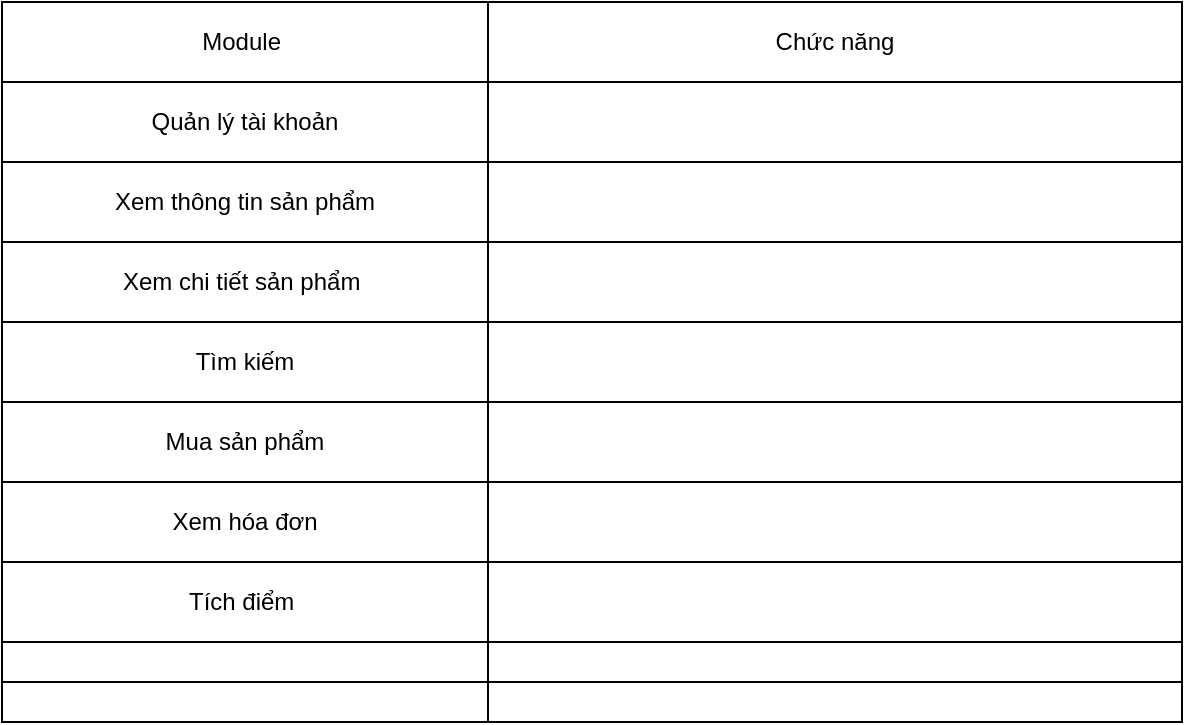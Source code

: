 <mxfile version="18.2.0" type="github">
  <diagram id="Dvaa5o-NnjU9yoVLjVze" name="Page-1">
    <mxGraphModel dx="1038" dy="585" grid="1" gridSize="10" guides="1" tooltips="1" connect="1" arrows="1" fold="1" page="1" pageScale="1" pageWidth="850" pageHeight="1100" math="0" shadow="0">
      <root>
        <mxCell id="0" />
        <mxCell id="1" parent="0" />
        <mxCell id="xLgHXcqkzQtd3cGi6NlH-2" value="" style="shape=table;startSize=0;container=1;collapsible=0;childLayout=tableLayout;" vertex="1" parent="1">
          <mxGeometry x="180" y="110" width="590" height="360" as="geometry" />
        </mxCell>
        <mxCell id="xLgHXcqkzQtd3cGi6NlH-3" value="" style="shape=tableRow;horizontal=0;startSize=0;swimlaneHead=0;swimlaneBody=0;top=0;left=0;bottom=0;right=0;collapsible=0;dropTarget=0;fillColor=none;points=[[0,0.5],[1,0.5]];portConstraint=eastwest;" vertex="1" parent="xLgHXcqkzQtd3cGi6NlH-2">
          <mxGeometry width="590" height="40" as="geometry" />
        </mxCell>
        <mxCell id="xLgHXcqkzQtd3cGi6NlH-4" value="Module&amp;nbsp;" style="shape=partialRectangle;html=1;whiteSpace=wrap;connectable=0;overflow=hidden;fillColor=none;top=0;left=0;bottom=0;right=0;pointerEvents=1;" vertex="1" parent="xLgHXcqkzQtd3cGi6NlH-3">
          <mxGeometry width="243" height="40" as="geometry">
            <mxRectangle width="243" height="40" as="alternateBounds" />
          </mxGeometry>
        </mxCell>
        <mxCell id="xLgHXcqkzQtd3cGi6NlH-5" value="Chức năng" style="shape=partialRectangle;html=1;whiteSpace=wrap;connectable=0;overflow=hidden;fillColor=none;top=0;left=0;bottom=0;right=0;pointerEvents=1;" vertex="1" parent="xLgHXcqkzQtd3cGi6NlH-3">
          <mxGeometry x="243" width="347" height="40" as="geometry">
            <mxRectangle width="347" height="40" as="alternateBounds" />
          </mxGeometry>
        </mxCell>
        <mxCell id="xLgHXcqkzQtd3cGi6NlH-6" value="" style="shape=tableRow;horizontal=0;startSize=0;swimlaneHead=0;swimlaneBody=0;top=0;left=0;bottom=0;right=0;collapsible=0;dropTarget=0;fillColor=none;points=[[0,0.5],[1,0.5]];portConstraint=eastwest;" vertex="1" parent="xLgHXcqkzQtd3cGi6NlH-2">
          <mxGeometry y="40" width="590" height="40" as="geometry" />
        </mxCell>
        <mxCell id="xLgHXcqkzQtd3cGi6NlH-7" value="Quản lý tài khoản" style="shape=partialRectangle;html=1;whiteSpace=wrap;connectable=0;overflow=hidden;fillColor=none;top=0;left=0;bottom=0;right=0;pointerEvents=1;" vertex="1" parent="xLgHXcqkzQtd3cGi6NlH-6">
          <mxGeometry width="243" height="40" as="geometry">
            <mxRectangle width="243" height="40" as="alternateBounds" />
          </mxGeometry>
        </mxCell>
        <mxCell id="xLgHXcqkzQtd3cGi6NlH-8" value="" style="shape=partialRectangle;html=1;whiteSpace=wrap;connectable=0;overflow=hidden;fillColor=none;top=0;left=0;bottom=0;right=0;pointerEvents=1;" vertex="1" parent="xLgHXcqkzQtd3cGi6NlH-6">
          <mxGeometry x="243" width="347" height="40" as="geometry">
            <mxRectangle width="347" height="40" as="alternateBounds" />
          </mxGeometry>
        </mxCell>
        <mxCell id="xLgHXcqkzQtd3cGi6NlH-9" value="" style="shape=tableRow;horizontal=0;startSize=0;swimlaneHead=0;swimlaneBody=0;top=0;left=0;bottom=0;right=0;collapsible=0;dropTarget=0;fillColor=none;points=[[0,0.5],[1,0.5]];portConstraint=eastwest;" vertex="1" parent="xLgHXcqkzQtd3cGi6NlH-2">
          <mxGeometry y="80" width="590" height="40" as="geometry" />
        </mxCell>
        <mxCell id="xLgHXcqkzQtd3cGi6NlH-10" value="Xem thông tin sản phẩm" style="shape=partialRectangle;html=1;whiteSpace=wrap;connectable=0;overflow=hidden;fillColor=none;top=0;left=0;bottom=0;right=0;pointerEvents=1;" vertex="1" parent="xLgHXcqkzQtd3cGi6NlH-9">
          <mxGeometry width="243" height="40" as="geometry">
            <mxRectangle width="243" height="40" as="alternateBounds" />
          </mxGeometry>
        </mxCell>
        <mxCell id="xLgHXcqkzQtd3cGi6NlH-11" value="" style="shape=partialRectangle;html=1;whiteSpace=wrap;connectable=0;overflow=hidden;fillColor=none;top=0;left=0;bottom=0;right=0;pointerEvents=1;" vertex="1" parent="xLgHXcqkzQtd3cGi6NlH-9">
          <mxGeometry x="243" width="347" height="40" as="geometry">
            <mxRectangle width="347" height="40" as="alternateBounds" />
          </mxGeometry>
        </mxCell>
        <mxCell id="xLgHXcqkzQtd3cGi6NlH-12" value="" style="shape=tableRow;horizontal=0;startSize=0;swimlaneHead=0;swimlaneBody=0;top=0;left=0;bottom=0;right=0;collapsible=0;dropTarget=0;fillColor=none;points=[[0,0.5],[1,0.5]];portConstraint=eastwest;" vertex="1" parent="xLgHXcqkzQtd3cGi6NlH-2">
          <mxGeometry y="120" width="590" height="40" as="geometry" />
        </mxCell>
        <mxCell id="xLgHXcqkzQtd3cGi6NlH-13" value="Xem chi tiết sản phẩm&amp;nbsp;" style="shape=partialRectangle;html=1;whiteSpace=wrap;connectable=0;overflow=hidden;fillColor=none;top=0;left=0;bottom=0;right=0;pointerEvents=1;" vertex="1" parent="xLgHXcqkzQtd3cGi6NlH-12">
          <mxGeometry width="243" height="40" as="geometry">
            <mxRectangle width="243" height="40" as="alternateBounds" />
          </mxGeometry>
        </mxCell>
        <mxCell id="xLgHXcqkzQtd3cGi6NlH-14" value="" style="shape=partialRectangle;html=1;whiteSpace=wrap;connectable=0;overflow=hidden;fillColor=none;top=0;left=0;bottom=0;right=0;pointerEvents=1;" vertex="1" parent="xLgHXcqkzQtd3cGi6NlH-12">
          <mxGeometry x="243" width="347" height="40" as="geometry">
            <mxRectangle width="347" height="40" as="alternateBounds" />
          </mxGeometry>
        </mxCell>
        <mxCell id="xLgHXcqkzQtd3cGi6NlH-15" value="" style="shape=tableRow;horizontal=0;startSize=0;swimlaneHead=0;swimlaneBody=0;top=0;left=0;bottom=0;right=0;collapsible=0;dropTarget=0;fillColor=none;points=[[0,0.5],[1,0.5]];portConstraint=eastwest;" vertex="1" parent="xLgHXcqkzQtd3cGi6NlH-2">
          <mxGeometry y="160" width="590" height="40" as="geometry" />
        </mxCell>
        <mxCell id="xLgHXcqkzQtd3cGi6NlH-16" value="Tìm kiếm" style="shape=partialRectangle;html=1;whiteSpace=wrap;connectable=0;overflow=hidden;fillColor=none;top=0;left=0;bottom=0;right=0;pointerEvents=1;" vertex="1" parent="xLgHXcqkzQtd3cGi6NlH-15">
          <mxGeometry width="243" height="40" as="geometry">
            <mxRectangle width="243" height="40" as="alternateBounds" />
          </mxGeometry>
        </mxCell>
        <mxCell id="xLgHXcqkzQtd3cGi6NlH-17" value="" style="shape=partialRectangle;html=1;whiteSpace=wrap;connectable=0;overflow=hidden;fillColor=none;top=0;left=0;bottom=0;right=0;pointerEvents=1;" vertex="1" parent="xLgHXcqkzQtd3cGi6NlH-15">
          <mxGeometry x="243" width="347" height="40" as="geometry">
            <mxRectangle width="347" height="40" as="alternateBounds" />
          </mxGeometry>
        </mxCell>
        <mxCell id="xLgHXcqkzQtd3cGi6NlH-18" value="" style="shape=tableRow;horizontal=0;startSize=0;swimlaneHead=0;swimlaneBody=0;top=0;left=0;bottom=0;right=0;collapsible=0;dropTarget=0;fillColor=none;points=[[0,0.5],[1,0.5]];portConstraint=eastwest;" vertex="1" parent="xLgHXcqkzQtd3cGi6NlH-2">
          <mxGeometry y="200" width="590" height="40" as="geometry" />
        </mxCell>
        <mxCell id="xLgHXcqkzQtd3cGi6NlH-19" value="Mua sản phẩm" style="shape=partialRectangle;html=1;whiteSpace=wrap;connectable=0;overflow=hidden;fillColor=none;top=0;left=0;bottom=0;right=0;pointerEvents=1;" vertex="1" parent="xLgHXcqkzQtd3cGi6NlH-18">
          <mxGeometry width="243" height="40" as="geometry">
            <mxRectangle width="243" height="40" as="alternateBounds" />
          </mxGeometry>
        </mxCell>
        <mxCell id="xLgHXcqkzQtd3cGi6NlH-20" value="" style="shape=partialRectangle;html=1;whiteSpace=wrap;connectable=0;overflow=hidden;fillColor=none;top=0;left=0;bottom=0;right=0;pointerEvents=1;" vertex="1" parent="xLgHXcqkzQtd3cGi6NlH-18">
          <mxGeometry x="243" width="347" height="40" as="geometry">
            <mxRectangle width="347" height="40" as="alternateBounds" />
          </mxGeometry>
        </mxCell>
        <mxCell id="xLgHXcqkzQtd3cGi6NlH-21" value="" style="shape=tableRow;horizontal=0;startSize=0;swimlaneHead=0;swimlaneBody=0;top=0;left=0;bottom=0;right=0;collapsible=0;dropTarget=0;fillColor=none;points=[[0,0.5],[1,0.5]];portConstraint=eastwest;" vertex="1" parent="xLgHXcqkzQtd3cGi6NlH-2">
          <mxGeometry y="240" width="590" height="40" as="geometry" />
        </mxCell>
        <mxCell id="xLgHXcqkzQtd3cGi6NlH-22" value="Xem hóa đơn" style="shape=partialRectangle;html=1;whiteSpace=wrap;connectable=0;overflow=hidden;fillColor=none;top=0;left=0;bottom=0;right=0;pointerEvents=1;" vertex="1" parent="xLgHXcqkzQtd3cGi6NlH-21">
          <mxGeometry width="243" height="40" as="geometry">
            <mxRectangle width="243" height="40" as="alternateBounds" />
          </mxGeometry>
        </mxCell>
        <mxCell id="xLgHXcqkzQtd3cGi6NlH-23" value="" style="shape=partialRectangle;html=1;whiteSpace=wrap;connectable=0;overflow=hidden;fillColor=none;top=0;left=0;bottom=0;right=0;pointerEvents=1;" vertex="1" parent="xLgHXcqkzQtd3cGi6NlH-21">
          <mxGeometry x="243" width="347" height="40" as="geometry">
            <mxRectangle width="347" height="40" as="alternateBounds" />
          </mxGeometry>
        </mxCell>
        <mxCell id="xLgHXcqkzQtd3cGi6NlH-24" value="" style="shape=tableRow;horizontal=0;startSize=0;swimlaneHead=0;swimlaneBody=0;top=0;left=0;bottom=0;right=0;collapsible=0;dropTarget=0;fillColor=none;points=[[0,0.5],[1,0.5]];portConstraint=eastwest;" vertex="1" parent="xLgHXcqkzQtd3cGi6NlH-2">
          <mxGeometry y="280" width="590" height="40" as="geometry" />
        </mxCell>
        <mxCell id="xLgHXcqkzQtd3cGi6NlH-25" value="Tích điểm&amp;nbsp;" style="shape=partialRectangle;html=1;whiteSpace=wrap;connectable=0;overflow=hidden;fillColor=none;top=0;left=0;bottom=0;right=0;pointerEvents=1;" vertex="1" parent="xLgHXcqkzQtd3cGi6NlH-24">
          <mxGeometry width="243" height="40" as="geometry">
            <mxRectangle width="243" height="40" as="alternateBounds" />
          </mxGeometry>
        </mxCell>
        <mxCell id="xLgHXcqkzQtd3cGi6NlH-26" value="" style="shape=partialRectangle;html=1;whiteSpace=wrap;connectable=0;overflow=hidden;fillColor=none;top=0;left=0;bottom=0;right=0;pointerEvents=1;" vertex="1" parent="xLgHXcqkzQtd3cGi6NlH-24">
          <mxGeometry x="243" width="347" height="40" as="geometry">
            <mxRectangle width="347" height="40" as="alternateBounds" />
          </mxGeometry>
        </mxCell>
        <mxCell id="xLgHXcqkzQtd3cGi6NlH-30" value="" style="shape=tableRow;horizontal=0;startSize=0;swimlaneHead=0;swimlaneBody=0;top=0;left=0;bottom=0;right=0;collapsible=0;dropTarget=0;fillColor=none;points=[[0,0.5],[1,0.5]];portConstraint=eastwest;" vertex="1" parent="xLgHXcqkzQtd3cGi6NlH-2">
          <mxGeometry y="320" width="590" height="20" as="geometry" />
        </mxCell>
        <mxCell id="xLgHXcqkzQtd3cGi6NlH-31" value="" style="shape=partialRectangle;html=1;whiteSpace=wrap;connectable=0;overflow=hidden;fillColor=none;top=0;left=0;bottom=0;right=0;pointerEvents=1;" vertex="1" parent="xLgHXcqkzQtd3cGi6NlH-30">
          <mxGeometry width="243" height="20" as="geometry">
            <mxRectangle width="243" height="20" as="alternateBounds" />
          </mxGeometry>
        </mxCell>
        <mxCell id="xLgHXcqkzQtd3cGi6NlH-32" value="" style="shape=partialRectangle;html=1;whiteSpace=wrap;connectable=0;overflow=hidden;fillColor=none;top=0;left=0;bottom=0;right=0;pointerEvents=1;" vertex="1" parent="xLgHXcqkzQtd3cGi6NlH-30">
          <mxGeometry x="243" width="347" height="20" as="geometry">
            <mxRectangle width="347" height="20" as="alternateBounds" />
          </mxGeometry>
        </mxCell>
        <mxCell id="xLgHXcqkzQtd3cGi6NlH-27" value="" style="shape=tableRow;horizontal=0;startSize=0;swimlaneHead=0;swimlaneBody=0;top=0;left=0;bottom=0;right=0;collapsible=0;dropTarget=0;fillColor=none;points=[[0,0.5],[1,0.5]];portConstraint=eastwest;" vertex="1" parent="xLgHXcqkzQtd3cGi6NlH-2">
          <mxGeometry y="340" width="590" height="20" as="geometry" />
        </mxCell>
        <mxCell id="xLgHXcqkzQtd3cGi6NlH-28" value="" style="shape=partialRectangle;html=1;whiteSpace=wrap;connectable=0;overflow=hidden;fillColor=none;top=0;left=0;bottom=0;right=0;pointerEvents=1;" vertex="1" parent="xLgHXcqkzQtd3cGi6NlH-27">
          <mxGeometry width="243" height="20" as="geometry">
            <mxRectangle width="243" height="20" as="alternateBounds" />
          </mxGeometry>
        </mxCell>
        <mxCell id="xLgHXcqkzQtd3cGi6NlH-29" value="" style="shape=partialRectangle;html=1;whiteSpace=wrap;connectable=0;overflow=hidden;fillColor=none;top=0;left=0;bottom=0;right=0;pointerEvents=1;" vertex="1" parent="xLgHXcqkzQtd3cGi6NlH-27">
          <mxGeometry x="243" width="347" height="20" as="geometry">
            <mxRectangle width="347" height="20" as="alternateBounds" />
          </mxGeometry>
        </mxCell>
      </root>
    </mxGraphModel>
  </diagram>
</mxfile>
